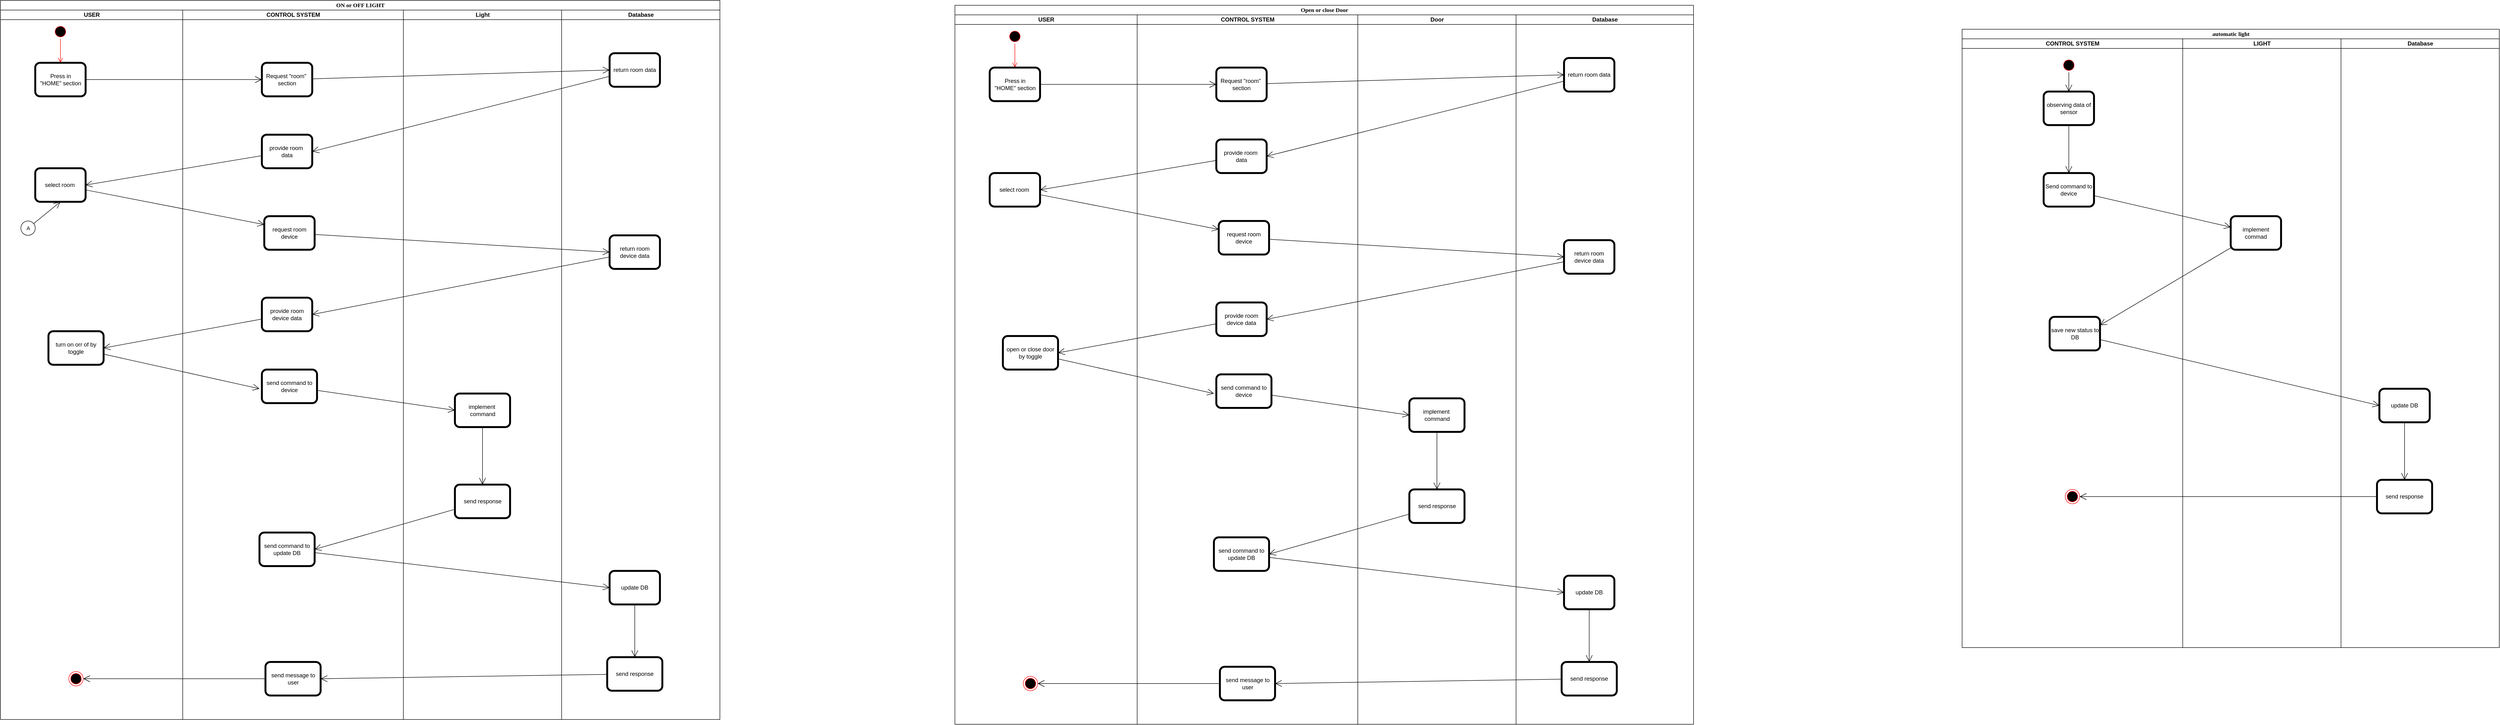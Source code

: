 <mxfile version="24.0.6" type="device">
  <diagram name="Page-1" id="cco2iNWGkIMvETAEFhRb">
    <mxGraphModel dx="8206" dy="3620" grid="1" gridSize="10" guides="1" tooltips="1" connect="1" arrows="1" fold="1" page="1" pageScale="1" pageWidth="850" pageHeight="1100" math="0" shadow="0">
      <root>
        <mxCell id="0" />
        <mxCell id="1" parent="0" />
        <mxCell id="XVvNxpV63PPh6wQ38EFq-1" value="ON or OFF LIGHT" style="swimlane;html=1;childLayout=stackLayout;startSize=20;rounded=0;shadow=0;comic=0;labelBackgroundColor=none;strokeWidth=1;fontFamily=Verdana;fontSize=12;align=center;" parent="1" vertex="1">
          <mxGeometry x="-740" y="210" width="1500" height="1500" as="geometry">
            <mxRectangle x="270" y="30" width="50" height="40" as="alternateBounds" />
          </mxGeometry>
        </mxCell>
        <mxCell id="XVvNxpV63PPh6wQ38EFq-2" value="USER" style="swimlane;html=1;startSize=20;" parent="XVvNxpV63PPh6wQ38EFq-1" vertex="1">
          <mxGeometry y="20" width="380" height="1480" as="geometry" />
        </mxCell>
        <mxCell id="XVvNxpV63PPh6wQ38EFq-3" value="" style="ellipse;html=1;shape=startState;fillColor=#000000;strokeColor=#ff0000;" parent="XVvNxpV63PPh6wQ38EFq-2" vertex="1">
          <mxGeometry x="110" y="30" width="30" height="30" as="geometry" />
        </mxCell>
        <mxCell id="XVvNxpV63PPh6wQ38EFq-4" value="" style="edgeStyle=orthogonalEdgeStyle;html=1;verticalAlign=bottom;endArrow=open;endSize=8;strokeColor=#ff0000;rounded=0;entryX=0.5;entryY=0;entryDx=0;entryDy=0;entryPerimeter=0;" parent="XVvNxpV63PPh6wQ38EFq-2" source="XVvNxpV63PPh6wQ38EFq-3" target="XVvNxpV63PPh6wQ38EFq-5" edge="1">
          <mxGeometry relative="1" as="geometry">
            <mxPoint x="125" y="100" as="targetPoint" />
          </mxGeometry>
        </mxCell>
        <mxCell id="XVvNxpV63PPh6wQ38EFq-5" value="Press in &lt;br&gt;&quot;HOME&quot; section" style="points=[[0.25,0,0],[0.5,0,0],[0.75,0,0],[1,0.25,0],[1,0.5,0],[1,0.75,0],[0.75,1,0],[0.5,1,0],[0.25,1,0],[0,0.75,0],[0,0.5,0],[0,0.25,0]];shape=mxgraph.bpmn.task;whiteSpace=wrap;rectStyle=rounded;size=10;html=1;container=1;expand=0;collapsible=0;bpmnShapeType=call;" parent="XVvNxpV63PPh6wQ38EFq-2" vertex="1">
          <mxGeometry x="72.5" y="110" width="105" height="70" as="geometry" />
        </mxCell>
        <mxCell id="XVvNxpV63PPh6wQ38EFq-7" value="select room&amp;nbsp;" style="points=[[0.25,0,0],[0.5,0,0],[0.75,0,0],[1,0.25,0],[1,0.5,0],[1,0.75,0],[0.75,1,0],[0.5,1,0],[0.25,1,0],[0,0.75,0],[0,0.5,0],[0,0.25,0]];shape=mxgraph.bpmn.task;whiteSpace=wrap;rectStyle=rounded;size=10;html=1;container=1;expand=0;collapsible=0;bpmnShapeType=call;" parent="XVvNxpV63PPh6wQ38EFq-2" vertex="1">
          <mxGeometry x="72.5" y="330" width="105" height="70" as="geometry" />
        </mxCell>
        <mxCell id="QdZBKgHJLB8WPzBrCLVr-47" style="edgeStyle=none;rounded=0;orthogonalLoop=1;jettySize=auto;html=1;strokeColor=default;align=center;verticalAlign=middle;fontFamily=Helvetica;fontSize=11;fontColor=default;labelBackgroundColor=default;endArrow=open;endFill=1;endSize=12;" edge="1" parent="XVvNxpV63PPh6wQ38EFq-2" source="XVvNxpV63PPh6wQ38EFq-43">
          <mxGeometry relative="1" as="geometry">
            <mxPoint x="540" y="790" as="targetPoint" />
          </mxGeometry>
        </mxCell>
        <mxCell id="XVvNxpV63PPh6wQ38EFq-43" value="turn on orr of by toggle" style="points=[[0.25,0,0],[0.5,0,0],[0.75,0,0],[1,0.25,0],[1,0.5,0],[1,0.75,0],[0.75,1,0],[0.5,1,0],[0.25,1,0],[0,0.75,0],[0,0.5,0],[0,0.25,0]];shape=mxgraph.bpmn.task;whiteSpace=wrap;rectStyle=rounded;size=10;html=1;container=1;expand=0;collapsible=0;bpmnShapeType=call;" parent="XVvNxpV63PPh6wQ38EFq-2" vertex="1">
          <mxGeometry x="100" y="670" width="115" height="70" as="geometry" />
        </mxCell>
        <mxCell id="XVvNxpV63PPh6wQ38EFq-91" value="A" style="ellipse;whiteSpace=wrap;html=1;aspect=fixed;fontFamily=Helvetica;fontSize=11;fontColor=default;" parent="XVvNxpV63PPh6wQ38EFq-2" vertex="1">
          <mxGeometry x="42.5" y="440" width="30" height="30" as="geometry" />
        </mxCell>
        <mxCell id="XVvNxpV63PPh6wQ38EFq-94" style="edgeStyle=none;rounded=0;orthogonalLoop=1;jettySize=auto;html=1;entryX=0.5;entryY=1;entryDx=0;entryDy=0;entryPerimeter=0;strokeColor=default;align=center;verticalAlign=middle;fontFamily=Helvetica;fontSize=11;fontColor=default;labelBackgroundColor=default;endArrow=open;endFill=1;endSize=12;" parent="XVvNxpV63PPh6wQ38EFq-2" source="XVvNxpV63PPh6wQ38EFq-91" target="XVvNxpV63PPh6wQ38EFq-7" edge="1">
          <mxGeometry relative="1" as="geometry" />
        </mxCell>
        <mxCell id="QdZBKgHJLB8WPzBrCLVr-57" value="" style="ellipse;html=1;shape=endState;fillColor=#000000;strokeColor=#ff0000;fontFamily=Helvetica;fontSize=11;fontColor=default;" vertex="1" parent="XVvNxpV63PPh6wQ38EFq-2">
          <mxGeometry x="142.5" y="1380" width="30" height="30" as="geometry" />
        </mxCell>
        <mxCell id="XVvNxpV63PPh6wQ38EFq-35" style="edgeStyle=none;shape=connector;rounded=0;orthogonalLoop=1;jettySize=auto;html=1;entryX=0;entryY=0.5;entryDx=0;entryDy=0;entryPerimeter=0;labelBackgroundColor=default;strokeColor=default;align=center;verticalAlign=middle;fontFamily=Helvetica;fontSize=11;fontColor=default;endArrow=open;endFill=1;endSize=12;" parent="XVvNxpV63PPh6wQ38EFq-1" source="XVvNxpV63PPh6wQ38EFq-5" target="XVvNxpV63PPh6wQ38EFq-21" edge="1">
          <mxGeometry relative="1" as="geometry" />
        </mxCell>
        <mxCell id="XVvNxpV63PPh6wQ38EFq-20" value="CONTROL SYSTEM" style="swimlane;html=1;startSize=20;" parent="XVvNxpV63PPh6wQ38EFq-1" vertex="1">
          <mxGeometry x="380" y="20" width="460" height="1480" as="geometry" />
        </mxCell>
        <mxCell id="XVvNxpV63PPh6wQ38EFq-21" value="Request &quot;room&quot;&amp;nbsp;&lt;div&gt;section&lt;/div&gt;" style="points=[[0.25,0,0],[0.5,0,0],[0.75,0,0],[1,0.25,0],[1,0.5,0],[1,0.75,0],[0.75,1,0],[0.5,1,0],[0.25,1,0],[0,0.75,0],[0,0.5,0],[0,0.25,0]];shape=mxgraph.bpmn.task;whiteSpace=wrap;rectStyle=rounded;size=10;html=1;container=1;expand=0;collapsible=0;bpmnShapeType=call;" parent="XVvNxpV63PPh6wQ38EFq-20" vertex="1">
          <mxGeometry x="165" y="110" width="105" height="70" as="geometry" />
        </mxCell>
        <mxCell id="XVvNxpV63PPh6wQ38EFq-38" value="provide room&amp;nbsp;&lt;div&gt;data&lt;/div&gt;" style="points=[[0.25,0,0],[0.5,0,0],[0.75,0,0],[1,0.25,0],[1,0.5,0],[1,0.75,0],[0.75,1,0],[0.5,1,0],[0.25,1,0],[0,0.75,0],[0,0.5,0],[0,0.25,0]];shape=mxgraph.bpmn.task;whiteSpace=wrap;rectStyle=rounded;size=10;html=1;container=1;expand=0;collapsible=0;bpmnShapeType=call;" parent="XVvNxpV63PPh6wQ38EFq-20" vertex="1">
          <mxGeometry x="165" y="260" width="105" height="70" as="geometry" />
        </mxCell>
        <mxCell id="XVvNxpV63PPh6wQ38EFq-22" value="request room device" style="points=[[0.25,0,0],[0.5,0,0],[0.75,0,0],[1,0.25,0],[1,0.5,0],[1,0.75,0],[0.75,1,0],[0.5,1,0],[0.25,1,0],[0,0.75,0],[0,0.5,0],[0,0.25,0]];shape=mxgraph.bpmn.task;whiteSpace=wrap;rectStyle=rounded;size=10;html=1;container=1;expand=0;collapsible=0;bpmnShapeType=call;" parent="XVvNxpV63PPh6wQ38EFq-20" vertex="1">
          <mxGeometry x="170" y="430" width="105" height="70" as="geometry" />
        </mxCell>
        <mxCell id="QdZBKgHJLB8WPzBrCLVr-34" value="provide room device data" style="points=[[0.25,0,0],[0.5,0,0],[0.75,0,0],[1,0.25,0],[1,0.5,0],[1,0.75,0],[0.75,1,0],[0.5,1,0],[0.25,1,0],[0,0.75,0],[0,0.5,0],[0,0.25,0]];shape=mxgraph.bpmn.task;whiteSpace=wrap;rectStyle=rounded;size=10;html=1;container=1;expand=0;collapsible=0;bpmnShapeType=call;" vertex="1" parent="XVvNxpV63PPh6wQ38EFq-20">
          <mxGeometry x="165" y="600" width="105" height="70" as="geometry" />
        </mxCell>
        <mxCell id="QdZBKgHJLB8WPzBrCLVr-39" value="send command to device" style="points=[[0.25,0,0],[0.5,0,0],[0.75,0,0],[1,0.25,0],[1,0.5,0],[1,0.75,0],[0.75,1,0],[0.5,1,0],[0.25,1,0],[0,0.75,0],[0,0.5,0],[0,0.25,0]];shape=mxgraph.bpmn.task;whiteSpace=wrap;rectStyle=rounded;size=10;html=1;container=1;expand=0;collapsible=0;bpmnShapeType=call;" vertex="1" parent="XVvNxpV63PPh6wQ38EFq-20">
          <mxGeometry x="165" y="750" width="115" height="70" as="geometry" />
        </mxCell>
        <mxCell id="QdZBKgHJLB8WPzBrCLVr-49" value="send command to update DB" style="points=[[0.25,0,0],[0.5,0,0],[0.75,0,0],[1,0.25,0],[1,0.5,0],[1,0.75,0],[0.75,1,0],[0.5,1,0],[0.25,1,0],[0,0.75,0],[0,0.5,0],[0,0.25,0]];shape=mxgraph.bpmn.task;whiteSpace=wrap;rectStyle=rounded;size=10;html=1;container=1;expand=0;collapsible=0;bpmnShapeType=call;" vertex="1" parent="XVvNxpV63PPh6wQ38EFq-20">
          <mxGeometry x="160" y="1090" width="115" height="70" as="geometry" />
        </mxCell>
        <mxCell id="QdZBKgHJLB8WPzBrCLVr-55" value="send message to user" style="points=[[0.25,0,0],[0.5,0,0],[0.75,0,0],[1,0.25,0],[1,0.5,0],[1,0.75,0],[0.75,1,0],[0.5,1,0],[0.25,1,0],[0,0.75,0],[0,0.5,0],[0,0.25,0]];shape=mxgraph.bpmn.task;whiteSpace=wrap;rectStyle=rounded;size=10;html=1;container=1;expand=0;collapsible=0;bpmnShapeType=call;" vertex="1" parent="XVvNxpV63PPh6wQ38EFq-20">
          <mxGeometry x="172.5" y="1360" width="115" height="70" as="geometry" />
        </mxCell>
        <mxCell id="QdZBKgHJLB8WPzBrCLVr-1" value="Light" style="swimlane;html=1;startSize=20;" vertex="1" parent="XVvNxpV63PPh6wQ38EFq-1">
          <mxGeometry x="840" y="20" width="330" height="1480" as="geometry" />
        </mxCell>
        <mxCell id="QdZBKgHJLB8WPzBrCLVr-40" value="implement&amp;nbsp;&lt;div&gt;command&lt;/div&gt;" style="points=[[0.25,0,0],[0.5,0,0],[0.75,0,0],[1,0.25,0],[1,0.5,0],[1,0.75,0],[0.75,1,0],[0.5,1,0],[0.25,1,0],[0,0.75,0],[0,0.5,0],[0,0.25,0]];shape=mxgraph.bpmn.task;whiteSpace=wrap;rectStyle=rounded;size=10;html=1;container=1;expand=0;collapsible=0;bpmnShapeType=call;" vertex="1" parent="QdZBKgHJLB8WPzBrCLVr-1">
          <mxGeometry x="107.5" y="800" width="115" height="70" as="geometry" />
        </mxCell>
        <mxCell id="QdZBKgHJLB8WPzBrCLVr-44" value="send response" style="points=[[0.25,0,0],[0.5,0,0],[0.75,0,0],[1,0.25,0],[1,0.5,0],[1,0.75,0],[0.75,1,0],[0.5,1,0],[0.25,1,0],[0,0.75,0],[0,0.5,0],[0,0.25,0]];shape=mxgraph.bpmn.task;whiteSpace=wrap;rectStyle=rounded;size=10;html=1;container=1;expand=0;collapsible=0;bpmnShapeType=call;" vertex="1" parent="QdZBKgHJLB8WPzBrCLVr-1">
          <mxGeometry x="107.5" y="990" width="115" height="70" as="geometry" />
        </mxCell>
        <mxCell id="QdZBKgHJLB8WPzBrCLVr-45" style="edgeStyle=none;rounded=0;orthogonalLoop=1;jettySize=auto;html=1;exitX=0.5;exitY=1;exitDx=0;exitDy=0;exitPerimeter=0;strokeColor=default;align=center;verticalAlign=middle;fontFamily=Helvetica;fontSize=11;fontColor=default;labelBackgroundColor=default;endArrow=open;endFill=1;endSize=12;" edge="1" parent="QdZBKgHJLB8WPzBrCLVr-1" source="QdZBKgHJLB8WPzBrCLVr-40" target="QdZBKgHJLB8WPzBrCLVr-40">
          <mxGeometry relative="1" as="geometry" />
        </mxCell>
        <mxCell id="QdZBKgHJLB8WPzBrCLVr-46" style="edgeStyle=none;rounded=0;orthogonalLoop=1;jettySize=auto;html=1;entryX=0.5;entryY=0;entryDx=0;entryDy=0;entryPerimeter=0;strokeColor=default;align=center;verticalAlign=middle;fontFamily=Helvetica;fontSize=11;fontColor=default;labelBackgroundColor=default;endArrow=open;endFill=1;endSize=12;" edge="1" parent="QdZBKgHJLB8WPzBrCLVr-1" source="QdZBKgHJLB8WPzBrCLVr-40" target="QdZBKgHJLB8WPzBrCLVr-44">
          <mxGeometry relative="1" as="geometry" />
        </mxCell>
        <mxCell id="QdZBKgHJLB8WPzBrCLVr-21" value="Database" style="swimlane;html=1;startSize=20;" vertex="1" parent="XVvNxpV63PPh6wQ38EFq-1">
          <mxGeometry x="1170" y="20" width="330" height="1480" as="geometry" />
        </mxCell>
        <mxCell id="QdZBKgHJLB8WPzBrCLVr-22" value="return room data" style="points=[[0.25,0,0],[0.5,0,0],[0.75,0,0],[1,0.25,0],[1,0.5,0],[1,0.75,0],[0.75,1,0],[0.5,1,0],[0.25,1,0],[0,0.75,0],[0,0.5,0],[0,0.25,0]];shape=mxgraph.bpmn.task;whiteSpace=wrap;rectStyle=rounded;size=10;html=1;container=1;expand=0;collapsible=0;bpmnShapeType=call;" vertex="1" parent="QdZBKgHJLB8WPzBrCLVr-21">
          <mxGeometry x="100" y="90" width="105" height="70" as="geometry" />
        </mxCell>
        <mxCell id="QdZBKgHJLB8WPzBrCLVr-30" value="return room&lt;div&gt;device data&lt;/div&gt;" style="points=[[0.25,0,0],[0.5,0,0],[0.75,0,0],[1,0.25,0],[1,0.5,0],[1,0.75,0],[0.75,1,0],[0.5,1,0],[0.25,1,0],[0,0.75,0],[0,0.5,0],[0,0.25,0]];shape=mxgraph.bpmn.task;whiteSpace=wrap;rectStyle=rounded;size=10;html=1;container=1;expand=0;collapsible=0;bpmnShapeType=call;" vertex="1" parent="QdZBKgHJLB8WPzBrCLVr-21">
          <mxGeometry x="100" y="470" width="105" height="70" as="geometry" />
        </mxCell>
        <mxCell id="QdZBKgHJLB8WPzBrCLVr-51" value="update DB" style="points=[[0.25,0,0],[0.5,0,0],[0.75,0,0],[1,0.25,0],[1,0.5,0],[1,0.75,0],[0.75,1,0],[0.5,1,0],[0.25,1,0],[0,0.75,0],[0,0.5,0],[0,0.25,0]];shape=mxgraph.bpmn.task;whiteSpace=wrap;rectStyle=rounded;size=10;html=1;container=1;expand=0;collapsible=0;bpmnShapeType=call;" vertex="1" parent="QdZBKgHJLB8WPzBrCLVr-21">
          <mxGeometry x="100" y="1170" width="105" height="70" as="geometry" />
        </mxCell>
        <mxCell id="QdZBKgHJLB8WPzBrCLVr-53" value="send response" style="points=[[0.25,0,0],[0.5,0,0],[0.75,0,0],[1,0.25,0],[1,0.5,0],[1,0.75,0],[0.75,1,0],[0.5,1,0],[0.25,1,0],[0,0.75,0],[0,0.5,0],[0,0.25,0]];shape=mxgraph.bpmn.task;whiteSpace=wrap;rectStyle=rounded;size=10;html=1;container=1;expand=0;collapsible=0;bpmnShapeType=call;" vertex="1" parent="QdZBKgHJLB8WPzBrCLVr-21">
          <mxGeometry x="95" y="1350" width="115" height="70" as="geometry" />
        </mxCell>
        <mxCell id="QdZBKgHJLB8WPzBrCLVr-54" style="edgeStyle=none;rounded=0;orthogonalLoop=1;jettySize=auto;html=1;entryX=0.5;entryY=0;entryDx=0;entryDy=0;entryPerimeter=0;strokeColor=default;align=center;verticalAlign=middle;fontFamily=Helvetica;fontSize=11;fontColor=default;labelBackgroundColor=default;endArrow=open;endFill=1;endSize=12;" edge="1" parent="QdZBKgHJLB8WPzBrCLVr-21" source="QdZBKgHJLB8WPzBrCLVr-51" target="QdZBKgHJLB8WPzBrCLVr-53">
          <mxGeometry relative="1" as="geometry" />
        </mxCell>
        <mxCell id="QdZBKgHJLB8WPzBrCLVr-26" style="edgeStyle=none;rounded=0;orthogonalLoop=1;jettySize=auto;html=1;strokeColor=default;align=center;verticalAlign=middle;fontFamily=Helvetica;fontSize=11;fontColor=default;labelBackgroundColor=default;endArrow=open;endFill=1;endSize=12;entryX=0;entryY=0.5;entryDx=0;entryDy=0;entryPerimeter=0;" edge="1" parent="XVvNxpV63PPh6wQ38EFq-1" source="XVvNxpV63PPh6wQ38EFq-21" target="QdZBKgHJLB8WPzBrCLVr-22">
          <mxGeometry relative="1" as="geometry">
            <mxPoint x="750" y="170" as="targetPoint" />
          </mxGeometry>
        </mxCell>
        <mxCell id="QdZBKgHJLB8WPzBrCLVr-27" style="edgeStyle=none;rounded=0;orthogonalLoop=1;jettySize=auto;html=1;entryX=1;entryY=0.5;entryDx=0;entryDy=0;entryPerimeter=0;strokeColor=default;align=center;verticalAlign=middle;fontFamily=Helvetica;fontSize=11;fontColor=default;labelBackgroundColor=default;endArrow=open;endFill=1;endSize=12;" edge="1" parent="XVvNxpV63PPh6wQ38EFq-1" source="QdZBKgHJLB8WPzBrCLVr-22" target="XVvNxpV63PPh6wQ38EFq-38">
          <mxGeometry relative="1" as="geometry" />
        </mxCell>
        <mxCell id="QdZBKgHJLB8WPzBrCLVr-28" style="edgeStyle=none;rounded=0;orthogonalLoop=1;jettySize=auto;html=1;entryX=1;entryY=0.5;entryDx=0;entryDy=0;entryPerimeter=0;strokeColor=default;align=center;verticalAlign=middle;fontFamily=Helvetica;fontSize=11;fontColor=default;labelBackgroundColor=default;endArrow=open;endFill=1;endSize=12;" edge="1" parent="XVvNxpV63PPh6wQ38EFq-1" source="XVvNxpV63PPh6wQ38EFq-38" target="XVvNxpV63PPh6wQ38EFq-7">
          <mxGeometry relative="1" as="geometry" />
        </mxCell>
        <mxCell id="QdZBKgHJLB8WPzBrCLVr-29" style="edgeStyle=none;rounded=0;orthogonalLoop=1;jettySize=auto;html=1;entryX=0;entryY=0.25;entryDx=0;entryDy=0;entryPerimeter=0;strokeColor=default;align=center;verticalAlign=middle;fontFamily=Helvetica;fontSize=11;fontColor=default;labelBackgroundColor=default;endArrow=open;endFill=1;endSize=12;" edge="1" parent="XVvNxpV63PPh6wQ38EFq-1" source="XVvNxpV63PPh6wQ38EFq-7" target="XVvNxpV63PPh6wQ38EFq-22">
          <mxGeometry relative="1" as="geometry" />
        </mxCell>
        <mxCell id="QdZBKgHJLB8WPzBrCLVr-31" style="edgeStyle=none;rounded=0;orthogonalLoop=1;jettySize=auto;html=1;entryX=0;entryY=0.5;entryDx=0;entryDy=0;entryPerimeter=0;strokeColor=default;align=center;verticalAlign=middle;fontFamily=Helvetica;fontSize=11;fontColor=default;labelBackgroundColor=default;endArrow=open;endFill=1;endSize=12;" edge="1" parent="XVvNxpV63PPh6wQ38EFq-1" source="XVvNxpV63PPh6wQ38EFq-22" target="QdZBKgHJLB8WPzBrCLVr-30">
          <mxGeometry relative="1" as="geometry" />
        </mxCell>
        <mxCell id="QdZBKgHJLB8WPzBrCLVr-36" style="edgeStyle=none;rounded=0;orthogonalLoop=1;jettySize=auto;html=1;entryX=1;entryY=0.5;entryDx=0;entryDy=0;entryPerimeter=0;strokeColor=default;align=center;verticalAlign=middle;fontFamily=Helvetica;fontSize=11;fontColor=default;labelBackgroundColor=default;endArrow=open;endFill=1;endSize=12;" edge="1" parent="XVvNxpV63PPh6wQ38EFq-1" source="QdZBKgHJLB8WPzBrCLVr-30" target="QdZBKgHJLB8WPzBrCLVr-34">
          <mxGeometry relative="1" as="geometry" />
        </mxCell>
        <mxCell id="QdZBKgHJLB8WPzBrCLVr-38" style="edgeStyle=none;rounded=0;orthogonalLoop=1;jettySize=auto;html=1;entryX=1;entryY=0.5;entryDx=0;entryDy=0;entryPerimeter=0;strokeColor=default;align=center;verticalAlign=middle;fontFamily=Helvetica;fontSize=11;fontColor=default;labelBackgroundColor=default;endArrow=open;endFill=1;endSize=12;" edge="1" parent="XVvNxpV63PPh6wQ38EFq-1" source="QdZBKgHJLB8WPzBrCLVr-34" target="XVvNxpV63PPh6wQ38EFq-43">
          <mxGeometry relative="1" as="geometry" />
        </mxCell>
        <mxCell id="QdZBKgHJLB8WPzBrCLVr-48" style="edgeStyle=none;rounded=0;orthogonalLoop=1;jettySize=auto;html=1;entryX=0;entryY=0.5;entryDx=0;entryDy=0;entryPerimeter=0;strokeColor=default;align=center;verticalAlign=middle;fontFamily=Helvetica;fontSize=11;fontColor=default;labelBackgroundColor=default;endArrow=open;endFill=1;endSize=12;" edge="1" parent="XVvNxpV63PPh6wQ38EFq-1" source="QdZBKgHJLB8WPzBrCLVr-39" target="QdZBKgHJLB8WPzBrCLVr-40">
          <mxGeometry relative="1" as="geometry" />
        </mxCell>
        <mxCell id="QdZBKgHJLB8WPzBrCLVr-50" style="edgeStyle=none;rounded=0;orthogonalLoop=1;jettySize=auto;html=1;entryX=1;entryY=0.5;entryDx=0;entryDy=0;entryPerimeter=0;strokeColor=default;align=center;verticalAlign=middle;fontFamily=Helvetica;fontSize=11;fontColor=default;labelBackgroundColor=default;endArrow=open;endFill=1;endSize=12;" edge="1" parent="XVvNxpV63PPh6wQ38EFq-1" source="QdZBKgHJLB8WPzBrCLVr-44" target="QdZBKgHJLB8WPzBrCLVr-49">
          <mxGeometry relative="1" as="geometry" />
        </mxCell>
        <mxCell id="QdZBKgHJLB8WPzBrCLVr-52" style="edgeStyle=none;rounded=0;orthogonalLoop=1;jettySize=auto;html=1;entryX=0;entryY=0.5;entryDx=0;entryDy=0;entryPerimeter=0;strokeColor=default;align=center;verticalAlign=middle;fontFamily=Helvetica;fontSize=11;fontColor=default;labelBackgroundColor=default;endArrow=open;endFill=1;endSize=12;" edge="1" parent="XVvNxpV63PPh6wQ38EFq-1" source="QdZBKgHJLB8WPzBrCLVr-49" target="QdZBKgHJLB8WPzBrCLVr-51">
          <mxGeometry relative="1" as="geometry" />
        </mxCell>
        <mxCell id="QdZBKgHJLB8WPzBrCLVr-56" style="edgeStyle=none;rounded=0;orthogonalLoop=1;jettySize=auto;html=1;entryX=1;entryY=0.5;entryDx=0;entryDy=0;entryPerimeter=0;strokeColor=default;align=center;verticalAlign=middle;fontFamily=Helvetica;fontSize=11;fontColor=default;labelBackgroundColor=default;endArrow=open;endFill=1;endSize=12;" edge="1" parent="XVvNxpV63PPh6wQ38EFq-1" source="QdZBKgHJLB8WPzBrCLVr-53" target="QdZBKgHJLB8WPzBrCLVr-55">
          <mxGeometry relative="1" as="geometry" />
        </mxCell>
        <mxCell id="QdZBKgHJLB8WPzBrCLVr-58" style="edgeStyle=none;rounded=0;orthogonalLoop=1;jettySize=auto;html=1;entryX=1;entryY=0.5;entryDx=0;entryDy=0;strokeColor=default;align=center;verticalAlign=middle;fontFamily=Helvetica;fontSize=11;fontColor=default;labelBackgroundColor=default;endArrow=open;endFill=1;endSize=12;" edge="1" parent="XVvNxpV63PPh6wQ38EFq-1" source="QdZBKgHJLB8WPzBrCLVr-55" target="QdZBKgHJLB8WPzBrCLVr-57">
          <mxGeometry relative="1" as="geometry" />
        </mxCell>
        <mxCell id="QdZBKgHJLB8WPzBrCLVr-59" value="Open or close Door" style="swimlane;html=1;childLayout=stackLayout;startSize=20;rounded=0;shadow=0;comic=0;labelBackgroundColor=none;strokeWidth=1;fontFamily=Verdana;fontSize=12;align=center;" vertex="1" parent="1">
          <mxGeometry x="1250" y="220" width="1540" height="1500" as="geometry">
            <mxRectangle x="270" y="30" width="50" height="40" as="alternateBounds" />
          </mxGeometry>
        </mxCell>
        <mxCell id="QdZBKgHJLB8WPzBrCLVr-60" value="USER" style="swimlane;html=1;startSize=20;" vertex="1" parent="QdZBKgHJLB8WPzBrCLVr-59">
          <mxGeometry y="20" width="380" height="1480" as="geometry" />
        </mxCell>
        <mxCell id="QdZBKgHJLB8WPzBrCLVr-61" value="" style="ellipse;html=1;shape=startState;fillColor=#000000;strokeColor=#ff0000;" vertex="1" parent="QdZBKgHJLB8WPzBrCLVr-60">
          <mxGeometry x="110" y="30" width="30" height="30" as="geometry" />
        </mxCell>
        <mxCell id="QdZBKgHJLB8WPzBrCLVr-62" value="" style="edgeStyle=orthogonalEdgeStyle;html=1;verticalAlign=bottom;endArrow=open;endSize=8;strokeColor=#ff0000;rounded=0;entryX=0.5;entryY=0;entryDx=0;entryDy=0;entryPerimeter=0;" edge="1" parent="QdZBKgHJLB8WPzBrCLVr-60" source="QdZBKgHJLB8WPzBrCLVr-61" target="QdZBKgHJLB8WPzBrCLVr-63">
          <mxGeometry relative="1" as="geometry">
            <mxPoint x="125" y="100" as="targetPoint" />
          </mxGeometry>
        </mxCell>
        <mxCell id="QdZBKgHJLB8WPzBrCLVr-63" value="Press in &lt;br&gt;&quot;HOME&quot; section" style="points=[[0.25,0,0],[0.5,0,0],[0.75,0,0],[1,0.25,0],[1,0.5,0],[1,0.75,0],[0.75,1,0],[0.5,1,0],[0.25,1,0],[0,0.75,0],[0,0.5,0],[0,0.25,0]];shape=mxgraph.bpmn.task;whiteSpace=wrap;rectStyle=rounded;size=10;html=1;container=1;expand=0;collapsible=0;bpmnShapeType=call;" vertex="1" parent="QdZBKgHJLB8WPzBrCLVr-60">
          <mxGeometry x="72.5" y="110" width="105" height="70" as="geometry" />
        </mxCell>
        <mxCell id="QdZBKgHJLB8WPzBrCLVr-64" value="select room&amp;nbsp;" style="points=[[0.25,0,0],[0.5,0,0],[0.75,0,0],[1,0.25,0],[1,0.5,0],[1,0.75,0],[0.75,1,0],[0.5,1,0],[0.25,1,0],[0,0.75,0],[0,0.5,0],[0,0.25,0]];shape=mxgraph.bpmn.task;whiteSpace=wrap;rectStyle=rounded;size=10;html=1;container=1;expand=0;collapsible=0;bpmnShapeType=call;" vertex="1" parent="QdZBKgHJLB8WPzBrCLVr-60">
          <mxGeometry x="72.5" y="330" width="105" height="70" as="geometry" />
        </mxCell>
        <mxCell id="QdZBKgHJLB8WPzBrCLVr-65" style="edgeStyle=none;rounded=0;orthogonalLoop=1;jettySize=auto;html=1;strokeColor=default;align=center;verticalAlign=middle;fontFamily=Helvetica;fontSize=11;fontColor=default;labelBackgroundColor=default;endArrow=open;endFill=1;endSize=12;" edge="1" parent="QdZBKgHJLB8WPzBrCLVr-60" source="QdZBKgHJLB8WPzBrCLVr-66">
          <mxGeometry relative="1" as="geometry">
            <mxPoint x="540" y="790" as="targetPoint" />
          </mxGeometry>
        </mxCell>
        <mxCell id="QdZBKgHJLB8WPzBrCLVr-66" value="open or close door by toggle" style="points=[[0.25,0,0],[0.5,0,0],[0.75,0,0],[1,0.25,0],[1,0.5,0],[1,0.75,0],[0.75,1,0],[0.5,1,0],[0.25,1,0],[0,0.75,0],[0,0.5,0],[0,0.25,0]];shape=mxgraph.bpmn.task;whiteSpace=wrap;rectStyle=rounded;size=10;html=1;container=1;expand=0;collapsible=0;bpmnShapeType=call;" vertex="1" parent="QdZBKgHJLB8WPzBrCLVr-60">
          <mxGeometry x="100" y="670" width="115" height="70" as="geometry" />
        </mxCell>
        <mxCell id="QdZBKgHJLB8WPzBrCLVr-69" value="" style="ellipse;html=1;shape=endState;fillColor=#000000;strokeColor=#ff0000;fontFamily=Helvetica;fontSize=11;fontColor=default;" vertex="1" parent="QdZBKgHJLB8WPzBrCLVr-60">
          <mxGeometry x="142.5" y="1380" width="30" height="30" as="geometry" />
        </mxCell>
        <mxCell id="QdZBKgHJLB8WPzBrCLVr-70" style="edgeStyle=none;shape=connector;rounded=0;orthogonalLoop=1;jettySize=auto;html=1;entryX=0;entryY=0.5;entryDx=0;entryDy=0;entryPerimeter=0;labelBackgroundColor=default;strokeColor=default;align=center;verticalAlign=middle;fontFamily=Helvetica;fontSize=11;fontColor=default;endArrow=open;endFill=1;endSize=12;" edge="1" parent="QdZBKgHJLB8WPzBrCLVr-59" source="QdZBKgHJLB8WPzBrCLVr-63" target="QdZBKgHJLB8WPzBrCLVr-72">
          <mxGeometry relative="1" as="geometry" />
        </mxCell>
        <mxCell id="QdZBKgHJLB8WPzBrCLVr-71" value="CONTROL SYSTEM" style="swimlane;html=1;startSize=20;" vertex="1" parent="QdZBKgHJLB8WPzBrCLVr-59">
          <mxGeometry x="380" y="20" width="460" height="1480" as="geometry" />
        </mxCell>
        <mxCell id="QdZBKgHJLB8WPzBrCLVr-72" value="Request &quot;room&quot;&amp;nbsp;&lt;div&gt;section&lt;/div&gt;" style="points=[[0.25,0,0],[0.5,0,0],[0.75,0,0],[1,0.25,0],[1,0.5,0],[1,0.75,0],[0.75,1,0],[0.5,1,0],[0.25,1,0],[0,0.75,0],[0,0.5,0],[0,0.25,0]];shape=mxgraph.bpmn.task;whiteSpace=wrap;rectStyle=rounded;size=10;html=1;container=1;expand=0;collapsible=0;bpmnShapeType=call;" vertex="1" parent="QdZBKgHJLB8WPzBrCLVr-71">
          <mxGeometry x="165" y="110" width="105" height="70" as="geometry" />
        </mxCell>
        <mxCell id="QdZBKgHJLB8WPzBrCLVr-73" value="provide room&amp;nbsp;&lt;div&gt;data&lt;/div&gt;" style="points=[[0.25,0,0],[0.5,0,0],[0.75,0,0],[1,0.25,0],[1,0.5,0],[1,0.75,0],[0.75,1,0],[0.5,1,0],[0.25,1,0],[0,0.75,0],[0,0.5,0],[0,0.25,0]];shape=mxgraph.bpmn.task;whiteSpace=wrap;rectStyle=rounded;size=10;html=1;container=1;expand=0;collapsible=0;bpmnShapeType=call;" vertex="1" parent="QdZBKgHJLB8WPzBrCLVr-71">
          <mxGeometry x="165" y="260" width="105" height="70" as="geometry" />
        </mxCell>
        <mxCell id="QdZBKgHJLB8WPzBrCLVr-74" value="request room device" style="points=[[0.25,0,0],[0.5,0,0],[0.75,0,0],[1,0.25,0],[1,0.5,0],[1,0.75,0],[0.75,1,0],[0.5,1,0],[0.25,1,0],[0,0.75,0],[0,0.5,0],[0,0.25,0]];shape=mxgraph.bpmn.task;whiteSpace=wrap;rectStyle=rounded;size=10;html=1;container=1;expand=0;collapsible=0;bpmnShapeType=call;" vertex="1" parent="QdZBKgHJLB8WPzBrCLVr-71">
          <mxGeometry x="170" y="430" width="105" height="70" as="geometry" />
        </mxCell>
        <mxCell id="QdZBKgHJLB8WPzBrCLVr-75" value="provide room device data" style="points=[[0.25,0,0],[0.5,0,0],[0.75,0,0],[1,0.25,0],[1,0.5,0],[1,0.75,0],[0.75,1,0],[0.5,1,0],[0.25,1,0],[0,0.75,0],[0,0.5,0],[0,0.25,0]];shape=mxgraph.bpmn.task;whiteSpace=wrap;rectStyle=rounded;size=10;html=1;container=1;expand=0;collapsible=0;bpmnShapeType=call;" vertex="1" parent="QdZBKgHJLB8WPzBrCLVr-71">
          <mxGeometry x="165" y="600" width="105" height="70" as="geometry" />
        </mxCell>
        <mxCell id="QdZBKgHJLB8WPzBrCLVr-76" value="send command to device" style="points=[[0.25,0,0],[0.5,0,0],[0.75,0,0],[1,0.25,0],[1,0.5,0],[1,0.75,0],[0.75,1,0],[0.5,1,0],[0.25,1,0],[0,0.75,0],[0,0.5,0],[0,0.25,0]];shape=mxgraph.bpmn.task;whiteSpace=wrap;rectStyle=rounded;size=10;html=1;container=1;expand=0;collapsible=0;bpmnShapeType=call;" vertex="1" parent="QdZBKgHJLB8WPzBrCLVr-71">
          <mxGeometry x="165" y="750" width="115" height="70" as="geometry" />
        </mxCell>
        <mxCell id="QdZBKgHJLB8WPzBrCLVr-77" value="send command to update DB" style="points=[[0.25,0,0],[0.5,0,0],[0.75,0,0],[1,0.25,0],[1,0.5,0],[1,0.75,0],[0.75,1,0],[0.5,1,0],[0.25,1,0],[0,0.75,0],[0,0.5,0],[0,0.25,0]];shape=mxgraph.bpmn.task;whiteSpace=wrap;rectStyle=rounded;size=10;html=1;container=1;expand=0;collapsible=0;bpmnShapeType=call;" vertex="1" parent="QdZBKgHJLB8WPzBrCLVr-71">
          <mxGeometry x="160" y="1090" width="115" height="70" as="geometry" />
        </mxCell>
        <mxCell id="QdZBKgHJLB8WPzBrCLVr-78" value="send message to user" style="points=[[0.25,0,0],[0.5,0,0],[0.75,0,0],[1,0.25,0],[1,0.5,0],[1,0.75,0],[0.75,1,0],[0.5,1,0],[0.25,1,0],[0,0.75,0],[0,0.5,0],[0,0.25,0]];shape=mxgraph.bpmn.task;whiteSpace=wrap;rectStyle=rounded;size=10;html=1;container=1;expand=0;collapsible=0;bpmnShapeType=call;" vertex="1" parent="QdZBKgHJLB8WPzBrCLVr-71">
          <mxGeometry x="172.5" y="1360" width="115" height="70" as="geometry" />
        </mxCell>
        <mxCell id="QdZBKgHJLB8WPzBrCLVr-79" value="Door" style="swimlane;html=1;startSize=20;" vertex="1" parent="QdZBKgHJLB8WPzBrCLVr-59">
          <mxGeometry x="840" y="20" width="330" height="1480" as="geometry" />
        </mxCell>
        <mxCell id="QdZBKgHJLB8WPzBrCLVr-80" value="implement&amp;nbsp;&lt;div&gt;command&lt;/div&gt;" style="points=[[0.25,0,0],[0.5,0,0],[0.75,0,0],[1,0.25,0],[1,0.5,0],[1,0.75,0],[0.75,1,0],[0.5,1,0],[0.25,1,0],[0,0.75,0],[0,0.5,0],[0,0.25,0]];shape=mxgraph.bpmn.task;whiteSpace=wrap;rectStyle=rounded;size=10;html=1;container=1;expand=0;collapsible=0;bpmnShapeType=call;" vertex="1" parent="QdZBKgHJLB8WPzBrCLVr-79">
          <mxGeometry x="107.5" y="800" width="115" height="70" as="geometry" />
        </mxCell>
        <mxCell id="QdZBKgHJLB8WPzBrCLVr-81" value="send response" style="points=[[0.25,0,0],[0.5,0,0],[0.75,0,0],[1,0.25,0],[1,0.5,0],[1,0.75,0],[0.75,1,0],[0.5,1,0],[0.25,1,0],[0,0.75,0],[0,0.5,0],[0,0.25,0]];shape=mxgraph.bpmn.task;whiteSpace=wrap;rectStyle=rounded;size=10;html=1;container=1;expand=0;collapsible=0;bpmnShapeType=call;" vertex="1" parent="QdZBKgHJLB8WPzBrCLVr-79">
          <mxGeometry x="107.5" y="990" width="115" height="70" as="geometry" />
        </mxCell>
        <mxCell id="QdZBKgHJLB8WPzBrCLVr-82" style="edgeStyle=none;rounded=0;orthogonalLoop=1;jettySize=auto;html=1;exitX=0.5;exitY=1;exitDx=0;exitDy=0;exitPerimeter=0;strokeColor=default;align=center;verticalAlign=middle;fontFamily=Helvetica;fontSize=11;fontColor=default;labelBackgroundColor=default;endArrow=open;endFill=1;endSize=12;" edge="1" parent="QdZBKgHJLB8WPzBrCLVr-79" source="QdZBKgHJLB8WPzBrCLVr-80" target="QdZBKgHJLB8WPzBrCLVr-80">
          <mxGeometry relative="1" as="geometry" />
        </mxCell>
        <mxCell id="QdZBKgHJLB8WPzBrCLVr-83" style="edgeStyle=none;rounded=0;orthogonalLoop=1;jettySize=auto;html=1;entryX=0.5;entryY=0;entryDx=0;entryDy=0;entryPerimeter=0;strokeColor=default;align=center;verticalAlign=middle;fontFamily=Helvetica;fontSize=11;fontColor=default;labelBackgroundColor=default;endArrow=open;endFill=1;endSize=12;" edge="1" parent="QdZBKgHJLB8WPzBrCLVr-79" source="QdZBKgHJLB8WPzBrCLVr-80" target="QdZBKgHJLB8WPzBrCLVr-81">
          <mxGeometry relative="1" as="geometry" />
        </mxCell>
        <mxCell id="QdZBKgHJLB8WPzBrCLVr-84" value="Database" style="swimlane;html=1;startSize=20;" vertex="1" parent="QdZBKgHJLB8WPzBrCLVr-59">
          <mxGeometry x="1170" y="20" width="370" height="1480" as="geometry" />
        </mxCell>
        <mxCell id="QdZBKgHJLB8WPzBrCLVr-85" value="return room data" style="points=[[0.25,0,0],[0.5,0,0],[0.75,0,0],[1,0.25,0],[1,0.5,0],[1,0.75,0],[0.75,1,0],[0.5,1,0],[0.25,1,0],[0,0.75,0],[0,0.5,0],[0,0.25,0]];shape=mxgraph.bpmn.task;whiteSpace=wrap;rectStyle=rounded;size=10;html=1;container=1;expand=0;collapsible=0;bpmnShapeType=call;" vertex="1" parent="QdZBKgHJLB8WPzBrCLVr-84">
          <mxGeometry x="100" y="90" width="105" height="70" as="geometry" />
        </mxCell>
        <mxCell id="QdZBKgHJLB8WPzBrCLVr-86" value="return room&lt;div&gt;device data&lt;/div&gt;" style="points=[[0.25,0,0],[0.5,0,0],[0.75,0,0],[1,0.25,0],[1,0.5,0],[1,0.75,0],[0.75,1,0],[0.5,1,0],[0.25,1,0],[0,0.75,0],[0,0.5,0],[0,0.25,0]];shape=mxgraph.bpmn.task;whiteSpace=wrap;rectStyle=rounded;size=10;html=1;container=1;expand=0;collapsible=0;bpmnShapeType=call;" vertex="1" parent="QdZBKgHJLB8WPzBrCLVr-84">
          <mxGeometry x="100" y="470" width="105" height="70" as="geometry" />
        </mxCell>
        <mxCell id="QdZBKgHJLB8WPzBrCLVr-87" value="update DB" style="points=[[0.25,0,0],[0.5,0,0],[0.75,0,0],[1,0.25,0],[1,0.5,0],[1,0.75,0],[0.75,1,0],[0.5,1,0],[0.25,1,0],[0,0.75,0],[0,0.5,0],[0,0.25,0]];shape=mxgraph.bpmn.task;whiteSpace=wrap;rectStyle=rounded;size=10;html=1;container=1;expand=0;collapsible=0;bpmnShapeType=call;" vertex="1" parent="QdZBKgHJLB8WPzBrCLVr-84">
          <mxGeometry x="100" y="1170" width="105" height="70" as="geometry" />
        </mxCell>
        <mxCell id="QdZBKgHJLB8WPzBrCLVr-88" value="send response" style="points=[[0.25,0,0],[0.5,0,0],[0.75,0,0],[1,0.25,0],[1,0.5,0],[1,0.75,0],[0.75,1,0],[0.5,1,0],[0.25,1,0],[0,0.75,0],[0,0.5,0],[0,0.25,0]];shape=mxgraph.bpmn.task;whiteSpace=wrap;rectStyle=rounded;size=10;html=1;container=1;expand=0;collapsible=0;bpmnShapeType=call;" vertex="1" parent="QdZBKgHJLB8WPzBrCLVr-84">
          <mxGeometry x="95" y="1350" width="115" height="70" as="geometry" />
        </mxCell>
        <mxCell id="QdZBKgHJLB8WPzBrCLVr-89" style="edgeStyle=none;rounded=0;orthogonalLoop=1;jettySize=auto;html=1;entryX=0.5;entryY=0;entryDx=0;entryDy=0;entryPerimeter=0;strokeColor=default;align=center;verticalAlign=middle;fontFamily=Helvetica;fontSize=11;fontColor=default;labelBackgroundColor=default;endArrow=open;endFill=1;endSize=12;" edge="1" parent="QdZBKgHJLB8WPzBrCLVr-84" source="QdZBKgHJLB8WPzBrCLVr-87" target="QdZBKgHJLB8WPzBrCLVr-88">
          <mxGeometry relative="1" as="geometry" />
        </mxCell>
        <mxCell id="QdZBKgHJLB8WPzBrCLVr-90" style="edgeStyle=none;rounded=0;orthogonalLoop=1;jettySize=auto;html=1;strokeColor=default;align=center;verticalAlign=middle;fontFamily=Helvetica;fontSize=11;fontColor=default;labelBackgroundColor=default;endArrow=open;endFill=1;endSize=12;entryX=0;entryY=0.5;entryDx=0;entryDy=0;entryPerimeter=0;" edge="1" parent="QdZBKgHJLB8WPzBrCLVr-59" source="QdZBKgHJLB8WPzBrCLVr-72" target="QdZBKgHJLB8WPzBrCLVr-85">
          <mxGeometry relative="1" as="geometry">
            <mxPoint x="750" y="170" as="targetPoint" />
          </mxGeometry>
        </mxCell>
        <mxCell id="QdZBKgHJLB8WPzBrCLVr-91" style="edgeStyle=none;rounded=0;orthogonalLoop=1;jettySize=auto;html=1;entryX=1;entryY=0.5;entryDx=0;entryDy=0;entryPerimeter=0;strokeColor=default;align=center;verticalAlign=middle;fontFamily=Helvetica;fontSize=11;fontColor=default;labelBackgroundColor=default;endArrow=open;endFill=1;endSize=12;" edge="1" parent="QdZBKgHJLB8WPzBrCLVr-59" source="QdZBKgHJLB8WPzBrCLVr-85" target="QdZBKgHJLB8WPzBrCLVr-73">
          <mxGeometry relative="1" as="geometry" />
        </mxCell>
        <mxCell id="QdZBKgHJLB8WPzBrCLVr-92" style="edgeStyle=none;rounded=0;orthogonalLoop=1;jettySize=auto;html=1;entryX=1;entryY=0.5;entryDx=0;entryDy=0;entryPerimeter=0;strokeColor=default;align=center;verticalAlign=middle;fontFamily=Helvetica;fontSize=11;fontColor=default;labelBackgroundColor=default;endArrow=open;endFill=1;endSize=12;" edge="1" parent="QdZBKgHJLB8WPzBrCLVr-59" source="QdZBKgHJLB8WPzBrCLVr-73" target="QdZBKgHJLB8WPzBrCLVr-64">
          <mxGeometry relative="1" as="geometry" />
        </mxCell>
        <mxCell id="QdZBKgHJLB8WPzBrCLVr-93" style="edgeStyle=none;rounded=0;orthogonalLoop=1;jettySize=auto;html=1;entryX=0;entryY=0.25;entryDx=0;entryDy=0;entryPerimeter=0;strokeColor=default;align=center;verticalAlign=middle;fontFamily=Helvetica;fontSize=11;fontColor=default;labelBackgroundColor=default;endArrow=open;endFill=1;endSize=12;" edge="1" parent="QdZBKgHJLB8WPzBrCLVr-59" source="QdZBKgHJLB8WPzBrCLVr-64" target="QdZBKgHJLB8WPzBrCLVr-74">
          <mxGeometry relative="1" as="geometry" />
        </mxCell>
        <mxCell id="QdZBKgHJLB8WPzBrCLVr-94" style="edgeStyle=none;rounded=0;orthogonalLoop=1;jettySize=auto;html=1;entryX=0;entryY=0.5;entryDx=0;entryDy=0;entryPerimeter=0;strokeColor=default;align=center;verticalAlign=middle;fontFamily=Helvetica;fontSize=11;fontColor=default;labelBackgroundColor=default;endArrow=open;endFill=1;endSize=12;" edge="1" parent="QdZBKgHJLB8WPzBrCLVr-59" source="QdZBKgHJLB8WPzBrCLVr-74" target="QdZBKgHJLB8WPzBrCLVr-86">
          <mxGeometry relative="1" as="geometry" />
        </mxCell>
        <mxCell id="QdZBKgHJLB8WPzBrCLVr-95" style="edgeStyle=none;rounded=0;orthogonalLoop=1;jettySize=auto;html=1;entryX=1;entryY=0.5;entryDx=0;entryDy=0;entryPerimeter=0;strokeColor=default;align=center;verticalAlign=middle;fontFamily=Helvetica;fontSize=11;fontColor=default;labelBackgroundColor=default;endArrow=open;endFill=1;endSize=12;" edge="1" parent="QdZBKgHJLB8WPzBrCLVr-59" source="QdZBKgHJLB8WPzBrCLVr-86" target="QdZBKgHJLB8WPzBrCLVr-75">
          <mxGeometry relative="1" as="geometry" />
        </mxCell>
        <mxCell id="QdZBKgHJLB8WPzBrCLVr-96" style="edgeStyle=none;rounded=0;orthogonalLoop=1;jettySize=auto;html=1;entryX=1;entryY=0.5;entryDx=0;entryDy=0;entryPerimeter=0;strokeColor=default;align=center;verticalAlign=middle;fontFamily=Helvetica;fontSize=11;fontColor=default;labelBackgroundColor=default;endArrow=open;endFill=1;endSize=12;" edge="1" parent="QdZBKgHJLB8WPzBrCLVr-59" source="QdZBKgHJLB8WPzBrCLVr-75" target="QdZBKgHJLB8WPzBrCLVr-66">
          <mxGeometry relative="1" as="geometry" />
        </mxCell>
        <mxCell id="QdZBKgHJLB8WPzBrCLVr-97" style="edgeStyle=none;rounded=0;orthogonalLoop=1;jettySize=auto;html=1;entryX=0;entryY=0.5;entryDx=0;entryDy=0;entryPerimeter=0;strokeColor=default;align=center;verticalAlign=middle;fontFamily=Helvetica;fontSize=11;fontColor=default;labelBackgroundColor=default;endArrow=open;endFill=1;endSize=12;" edge="1" parent="QdZBKgHJLB8WPzBrCLVr-59" source="QdZBKgHJLB8WPzBrCLVr-76" target="QdZBKgHJLB8WPzBrCLVr-80">
          <mxGeometry relative="1" as="geometry" />
        </mxCell>
        <mxCell id="QdZBKgHJLB8WPzBrCLVr-98" style="edgeStyle=none;rounded=0;orthogonalLoop=1;jettySize=auto;html=1;entryX=1;entryY=0.5;entryDx=0;entryDy=0;entryPerimeter=0;strokeColor=default;align=center;verticalAlign=middle;fontFamily=Helvetica;fontSize=11;fontColor=default;labelBackgroundColor=default;endArrow=open;endFill=1;endSize=12;" edge="1" parent="QdZBKgHJLB8WPzBrCLVr-59" source="QdZBKgHJLB8WPzBrCLVr-81" target="QdZBKgHJLB8WPzBrCLVr-77">
          <mxGeometry relative="1" as="geometry" />
        </mxCell>
        <mxCell id="QdZBKgHJLB8WPzBrCLVr-99" style="edgeStyle=none;rounded=0;orthogonalLoop=1;jettySize=auto;html=1;entryX=0;entryY=0.5;entryDx=0;entryDy=0;entryPerimeter=0;strokeColor=default;align=center;verticalAlign=middle;fontFamily=Helvetica;fontSize=11;fontColor=default;labelBackgroundColor=default;endArrow=open;endFill=1;endSize=12;" edge="1" parent="QdZBKgHJLB8WPzBrCLVr-59" source="QdZBKgHJLB8WPzBrCLVr-77" target="QdZBKgHJLB8WPzBrCLVr-87">
          <mxGeometry relative="1" as="geometry" />
        </mxCell>
        <mxCell id="QdZBKgHJLB8WPzBrCLVr-100" style="edgeStyle=none;rounded=0;orthogonalLoop=1;jettySize=auto;html=1;entryX=1;entryY=0.5;entryDx=0;entryDy=0;entryPerimeter=0;strokeColor=default;align=center;verticalAlign=middle;fontFamily=Helvetica;fontSize=11;fontColor=default;labelBackgroundColor=default;endArrow=open;endFill=1;endSize=12;" edge="1" parent="QdZBKgHJLB8WPzBrCLVr-59" source="QdZBKgHJLB8WPzBrCLVr-88" target="QdZBKgHJLB8WPzBrCLVr-78">
          <mxGeometry relative="1" as="geometry" />
        </mxCell>
        <mxCell id="QdZBKgHJLB8WPzBrCLVr-101" style="edgeStyle=none;rounded=0;orthogonalLoop=1;jettySize=auto;html=1;entryX=1;entryY=0.5;entryDx=0;entryDy=0;strokeColor=default;align=center;verticalAlign=middle;fontFamily=Helvetica;fontSize=11;fontColor=default;labelBackgroundColor=default;endArrow=open;endFill=1;endSize=12;" edge="1" parent="QdZBKgHJLB8WPzBrCLVr-59" source="QdZBKgHJLB8WPzBrCLVr-78" target="QdZBKgHJLB8WPzBrCLVr-69">
          <mxGeometry relative="1" as="geometry" />
        </mxCell>
        <mxCell id="QdZBKgHJLB8WPzBrCLVr-102" value="automatic light" style="swimlane;html=1;childLayout=stackLayout;startSize=20;rounded=0;shadow=0;comic=0;labelBackgroundColor=none;strokeWidth=1;fontFamily=Verdana;fontSize=12;align=center;" vertex="1" parent="1">
          <mxGeometry x="3350" y="270" width="1120" height="1290" as="geometry">
            <mxRectangle x="270" y="30" width="50" height="40" as="alternateBounds" />
          </mxGeometry>
        </mxCell>
        <mxCell id="QdZBKgHJLB8WPzBrCLVr-111" style="edgeStyle=none;shape=connector;rounded=0;orthogonalLoop=1;jettySize=auto;html=1;entryX=0;entryY=0.5;entryDx=0;entryDy=0;entryPerimeter=0;labelBackgroundColor=default;strokeColor=default;align=center;verticalAlign=middle;fontFamily=Helvetica;fontSize=11;fontColor=default;endArrow=open;endFill=1;endSize=12;" edge="1" parent="QdZBKgHJLB8WPzBrCLVr-102" target="QdZBKgHJLB8WPzBrCLVr-113">
          <mxGeometry relative="1" as="geometry">
            <mxPoint x="177.5" y="165" as="sourcePoint" />
          </mxGeometry>
        </mxCell>
        <mxCell id="QdZBKgHJLB8WPzBrCLVr-112" value="CONTROL SYSTEM" style="swimlane;html=1;startSize=20;" vertex="1" parent="QdZBKgHJLB8WPzBrCLVr-102">
          <mxGeometry y="20" width="460" height="1270" as="geometry" />
        </mxCell>
        <mxCell id="QdZBKgHJLB8WPzBrCLVr-144" style="edgeStyle=none;rounded=0;orthogonalLoop=1;jettySize=auto;html=1;strokeColor=default;align=center;verticalAlign=middle;fontFamily=Helvetica;fontSize=11;fontColor=default;labelBackgroundColor=default;endArrow=open;endFill=1;endSize=12;entryX=0.5;entryY=0;entryDx=0;entryDy=0;entryPerimeter=0;" edge="1" parent="QdZBKgHJLB8WPzBrCLVr-112" source="QdZBKgHJLB8WPzBrCLVr-113" target="QdZBKgHJLB8WPzBrCLVr-115">
          <mxGeometry relative="1" as="geometry">
            <mxPoint x="217.5" y="270" as="targetPoint" />
          </mxGeometry>
        </mxCell>
        <mxCell id="QdZBKgHJLB8WPzBrCLVr-113" value="observing data of sensor" style="points=[[0.25,0,0],[0.5,0,0],[0.75,0,0],[1,0.25,0],[1,0.5,0],[1,0.75,0],[0.75,1,0],[0.5,1,0],[0.25,1,0],[0,0.75,0],[0,0.5,0],[0,0.25,0]];shape=mxgraph.bpmn.task;whiteSpace=wrap;rectStyle=rounded;size=10;html=1;container=1;expand=0;collapsible=0;bpmnShapeType=call;" vertex="1" parent="QdZBKgHJLB8WPzBrCLVr-112">
          <mxGeometry x="170" y="110" width="105" height="70" as="geometry" />
        </mxCell>
        <mxCell id="QdZBKgHJLB8WPzBrCLVr-115" value="Send command to device" style="points=[[0.25,0,0],[0.5,0,0],[0.75,0,0],[1,0.25,0],[1,0.5,0],[1,0.75,0],[0.75,1,0],[0.5,1,0],[0.25,1,0],[0,0.75,0],[0,0.5,0],[0,0.25,0]];shape=mxgraph.bpmn.task;whiteSpace=wrap;rectStyle=rounded;size=10;html=1;container=1;expand=0;collapsible=0;bpmnShapeType=call;" vertex="1" parent="QdZBKgHJLB8WPzBrCLVr-112">
          <mxGeometry x="170" y="280" width="105" height="70" as="geometry" />
        </mxCell>
        <mxCell id="QdZBKgHJLB8WPzBrCLVr-116" value="save new status to DB" style="points=[[0.25,0,0],[0.5,0,0],[0.75,0,0],[1,0.25,0],[1,0.5,0],[1,0.75,0],[0.75,1,0],[0.5,1,0],[0.25,1,0],[0,0.75,0],[0,0.5,0],[0,0.25,0]];shape=mxgraph.bpmn.task;whiteSpace=wrap;rectStyle=rounded;size=10;html=1;container=1;expand=0;collapsible=0;bpmnShapeType=call;" vertex="1" parent="QdZBKgHJLB8WPzBrCLVr-112">
          <mxGeometry x="182.5" y="580" width="105" height="70" as="geometry" />
        </mxCell>
        <mxCell id="QdZBKgHJLB8WPzBrCLVr-143" style="edgeStyle=none;rounded=0;orthogonalLoop=1;jettySize=auto;html=1;exitX=0.25;exitY=1;exitDx=0;exitDy=0;exitPerimeter=0;strokeColor=default;align=center;verticalAlign=middle;fontFamily=Helvetica;fontSize=11;fontColor=default;labelBackgroundColor=default;endArrow=open;endFill=1;endSize=12;" edge="1" parent="QdZBKgHJLB8WPzBrCLVr-112" source="QdZBKgHJLB8WPzBrCLVr-115" target="QdZBKgHJLB8WPzBrCLVr-115">
          <mxGeometry relative="1" as="geometry" />
        </mxCell>
        <mxCell id="QdZBKgHJLB8WPzBrCLVr-148" value="" style="ellipse;html=1;shape=endState;fillColor=#000000;strokeColor=#ff0000;fontFamily=Helvetica;fontSize=11;fontColor=default;" vertex="1" parent="QdZBKgHJLB8WPzBrCLVr-112">
          <mxGeometry x="215" y="940" width="30" height="30" as="geometry" />
        </mxCell>
        <mxCell id="QdZBKgHJLB8WPzBrCLVr-151" style="edgeStyle=none;rounded=0;orthogonalLoop=1;jettySize=auto;html=1;strokeColor=default;align=center;verticalAlign=middle;fontFamily=Helvetica;fontSize=11;fontColor=default;labelBackgroundColor=default;endArrow=open;endFill=1;endSize=12;" edge="1" parent="QdZBKgHJLB8WPzBrCLVr-112" source="QdZBKgHJLB8WPzBrCLVr-150" target="QdZBKgHJLB8WPzBrCLVr-113">
          <mxGeometry relative="1" as="geometry" />
        </mxCell>
        <mxCell id="QdZBKgHJLB8WPzBrCLVr-150" value="" style="ellipse;html=1;shape=startState;fillColor=#000000;strokeColor=#ff0000;" vertex="1" parent="QdZBKgHJLB8WPzBrCLVr-112">
          <mxGeometry x="207.5" y="40" width="30" height="30" as="geometry" />
        </mxCell>
        <mxCell id="QdZBKgHJLB8WPzBrCLVr-120" value="LIGHT" style="swimlane;html=1;startSize=20;" vertex="1" parent="QdZBKgHJLB8WPzBrCLVr-102">
          <mxGeometry x="460" y="20" width="330" height="1270" as="geometry" />
        </mxCell>
        <mxCell id="QdZBKgHJLB8WPzBrCLVr-123" style="edgeStyle=none;rounded=0;orthogonalLoop=1;jettySize=auto;html=1;exitX=0.5;exitY=1;exitDx=0;exitDy=0;exitPerimeter=0;strokeColor=default;align=center;verticalAlign=middle;fontFamily=Helvetica;fontSize=11;fontColor=default;labelBackgroundColor=default;endArrow=open;endFill=1;endSize=12;" edge="1" parent="QdZBKgHJLB8WPzBrCLVr-120">
          <mxGeometry relative="1" as="geometry">
            <mxPoint x="165" y="870" as="sourcePoint" />
            <mxPoint x="165" y="870" as="targetPoint" />
          </mxGeometry>
        </mxCell>
        <mxCell id="QdZBKgHJLB8WPzBrCLVr-127" value="implement commad" style="points=[[0.25,0,0],[0.5,0,0],[0.75,0,0],[1,0.25,0],[1,0.5,0],[1,0.75,0],[0.75,1,0],[0.5,1,0],[0.25,1,0],[0,0.75,0],[0,0.5,0],[0,0.25,0]];shape=mxgraph.bpmn.task;whiteSpace=wrap;rectStyle=rounded;size=10;html=1;container=1;expand=0;collapsible=0;bpmnShapeType=call;" vertex="1" parent="QdZBKgHJLB8WPzBrCLVr-120">
          <mxGeometry x="100" y="370" width="105" height="70" as="geometry" />
        </mxCell>
        <mxCell id="QdZBKgHJLB8WPzBrCLVr-125" value="Database" style="swimlane;html=1;startSize=20;" vertex="1" parent="QdZBKgHJLB8WPzBrCLVr-102">
          <mxGeometry x="790" y="20" width="330" height="1270" as="geometry" />
        </mxCell>
        <mxCell id="QdZBKgHJLB8WPzBrCLVr-128" value="update DB" style="points=[[0.25,0,0],[0.5,0,0],[0.75,0,0],[1,0.25,0],[1,0.5,0],[1,0.75,0],[0.75,1,0],[0.5,1,0],[0.25,1,0],[0,0.75,0],[0,0.5,0],[0,0.25,0]];shape=mxgraph.bpmn.task;whiteSpace=wrap;rectStyle=rounded;size=10;html=1;container=1;expand=0;collapsible=0;bpmnShapeType=call;" vertex="1" parent="QdZBKgHJLB8WPzBrCLVr-125">
          <mxGeometry x="80" y="730" width="105" height="70" as="geometry" />
        </mxCell>
        <mxCell id="QdZBKgHJLB8WPzBrCLVr-129" value="send response" style="points=[[0.25,0,0],[0.5,0,0],[0.75,0,0],[1,0.25,0],[1,0.5,0],[1,0.75,0],[0.75,1,0],[0.5,1,0],[0.25,1,0],[0,0.75,0],[0,0.5,0],[0,0.25,0]];shape=mxgraph.bpmn.task;whiteSpace=wrap;rectStyle=rounded;size=10;html=1;container=1;expand=0;collapsible=0;bpmnShapeType=call;" vertex="1" parent="QdZBKgHJLB8WPzBrCLVr-125">
          <mxGeometry x="75" y="920" width="115" height="70" as="geometry" />
        </mxCell>
        <mxCell id="QdZBKgHJLB8WPzBrCLVr-142" style="edgeStyle=none;rounded=0;orthogonalLoop=1;jettySize=auto;html=1;entryX=1;entryY=0.5;entryDx=0;entryDy=0;strokeColor=default;align=center;verticalAlign=middle;fontFamily=Helvetica;fontSize=11;fontColor=default;labelBackgroundColor=default;endArrow=open;endFill=1;endSize=12;" edge="1" parent="QdZBKgHJLB8WPzBrCLVr-125">
          <mxGeometry relative="1" as="geometry">
            <mxPoint x="-630" y="965" as="sourcePoint" />
            <mxPoint x="-630" y="965" as="targetPoint" />
          </mxGeometry>
        </mxCell>
        <mxCell id="QdZBKgHJLB8WPzBrCLVr-147" style="edgeStyle=none;rounded=0;orthogonalLoop=1;jettySize=auto;html=1;entryX=0.5;entryY=0;entryDx=0;entryDy=0;entryPerimeter=0;strokeColor=default;align=center;verticalAlign=middle;fontFamily=Helvetica;fontSize=11;fontColor=default;labelBackgroundColor=default;endArrow=open;endFill=1;endSize=12;" edge="1" parent="QdZBKgHJLB8WPzBrCLVr-125" source="QdZBKgHJLB8WPzBrCLVr-128" target="QdZBKgHJLB8WPzBrCLVr-129">
          <mxGeometry relative="1" as="geometry" />
        </mxCell>
        <mxCell id="QdZBKgHJLB8WPzBrCLVr-137" style="edgeStyle=none;rounded=0;orthogonalLoop=1;jettySize=auto;html=1;strokeColor=default;align=center;verticalAlign=middle;fontFamily=Helvetica;fontSize=11;fontColor=default;labelBackgroundColor=default;endArrow=open;endFill=1;endSize=12;entryX=0;entryY=0.5;entryDx=0;entryDy=0;entryPerimeter=0;" edge="1" parent="QdZBKgHJLB8WPzBrCLVr-102" source="QdZBKgHJLB8WPzBrCLVr-116" target="QdZBKgHJLB8WPzBrCLVr-128">
          <mxGeometry relative="1" as="geometry">
            <mxPoint x="730" y="700" as="targetPoint" />
          </mxGeometry>
        </mxCell>
        <mxCell id="QdZBKgHJLB8WPzBrCLVr-145" style="edgeStyle=none;rounded=0;orthogonalLoop=1;jettySize=auto;html=1;strokeColor=default;align=center;verticalAlign=middle;fontFamily=Helvetica;fontSize=11;fontColor=default;labelBackgroundColor=default;endArrow=open;endFill=1;endSize=12;" edge="1" parent="QdZBKgHJLB8WPzBrCLVr-102" source="QdZBKgHJLB8WPzBrCLVr-115" target="QdZBKgHJLB8WPzBrCLVr-127">
          <mxGeometry relative="1" as="geometry" />
        </mxCell>
        <mxCell id="QdZBKgHJLB8WPzBrCLVr-146" style="edgeStyle=none;rounded=0;orthogonalLoop=1;jettySize=auto;html=1;entryX=1;entryY=0.25;entryDx=0;entryDy=0;entryPerimeter=0;strokeColor=default;align=center;verticalAlign=middle;fontFamily=Helvetica;fontSize=11;fontColor=default;labelBackgroundColor=default;endArrow=open;endFill=1;endSize=12;" edge="1" parent="QdZBKgHJLB8WPzBrCLVr-102" source="QdZBKgHJLB8WPzBrCLVr-127" target="QdZBKgHJLB8WPzBrCLVr-116">
          <mxGeometry relative="1" as="geometry" />
        </mxCell>
        <mxCell id="QdZBKgHJLB8WPzBrCLVr-141" style="edgeStyle=none;rounded=0;orthogonalLoop=1;jettySize=auto;html=1;strokeColor=default;align=center;verticalAlign=middle;fontFamily=Helvetica;fontSize=11;fontColor=default;labelBackgroundColor=default;endArrow=open;endFill=1;endSize=12;entryX=1;entryY=0.5;entryDx=0;entryDy=0;" edge="1" parent="QdZBKgHJLB8WPzBrCLVr-102" source="QdZBKgHJLB8WPzBrCLVr-129" target="QdZBKgHJLB8WPzBrCLVr-148">
          <mxGeometry relative="1" as="geometry">
            <mxPoint x="220" y="995" as="targetPoint" />
          </mxGeometry>
        </mxCell>
      </root>
    </mxGraphModel>
  </diagram>
</mxfile>
